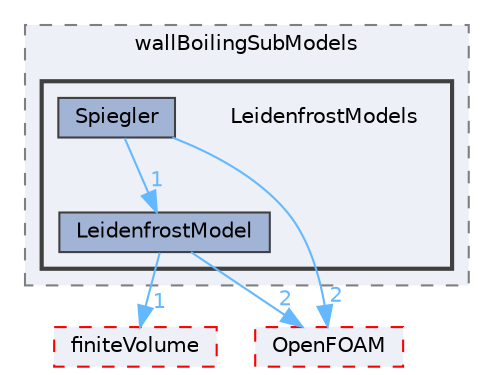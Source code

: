 digraph "src/phaseSystemModels/reactingEuler/multiphaseSystem/derivedFvPatchFields/wallBoilingSubModels/LeidenfrostModels"
{
 // LATEX_PDF_SIZE
  bgcolor="transparent";
  edge [fontname=Helvetica,fontsize=10,labelfontname=Helvetica,labelfontsize=10];
  node [fontname=Helvetica,fontsize=10,shape=box,height=0.2,width=0.4];
  compound=true
  subgraph clusterdir_ea8b62f2044edae098ab01ad23036473 {
    graph [ bgcolor="#edf0f7", pencolor="grey50", label="wallBoilingSubModels", fontname=Helvetica,fontsize=10 style="filled,dashed", URL="dir_ea8b62f2044edae098ab01ad23036473.html",tooltip=""]
  subgraph clusterdir_c245eb60cd101b8b28dd82edae500ab6 {
    graph [ bgcolor="#edf0f7", pencolor="grey25", label="", fontname=Helvetica,fontsize=10 style="filled,bold", URL="dir_c245eb60cd101b8b28dd82edae500ab6.html",tooltip=""]
    dir_c245eb60cd101b8b28dd82edae500ab6 [shape=plaintext, label="LeidenfrostModels"];
  dir_6547c36e7b1d18459817e79f589b6f06 [label="LeidenfrostModel", fillcolor="#a2b4d6", color="grey25", style="filled", URL="dir_6547c36e7b1d18459817e79f589b6f06.html",tooltip=""];
  dir_4fa269742152e428f863954e0a732842 [label="Spiegler", fillcolor="#a2b4d6", color="grey25", style="filled", URL="dir_4fa269742152e428f863954e0a732842.html",tooltip=""];
  }
  }
  dir_9bd15774b555cf7259a6fa18f99fe99b [label="finiteVolume", fillcolor="#edf0f7", color="red", style="filled,dashed", URL="dir_9bd15774b555cf7259a6fa18f99fe99b.html",tooltip=""];
  dir_c5473ff19b20e6ec4dfe5c310b3778a8 [label="OpenFOAM", fillcolor="#edf0f7", color="red", style="filled,dashed", URL="dir_c5473ff19b20e6ec4dfe5c310b3778a8.html",tooltip=""];
  dir_6547c36e7b1d18459817e79f589b6f06->dir_9bd15774b555cf7259a6fa18f99fe99b [headlabel="1", labeldistance=1.5 headhref="dir_002134_001387.html" href="dir_002134_001387.html" color="steelblue1" fontcolor="steelblue1"];
  dir_6547c36e7b1d18459817e79f589b6f06->dir_c5473ff19b20e6ec4dfe5c310b3778a8 [headlabel="2", labeldistance=1.5 headhref="dir_002134_002695.html" href="dir_002134_002695.html" color="steelblue1" fontcolor="steelblue1"];
  dir_4fa269742152e428f863954e0a732842->dir_6547c36e7b1d18459817e79f589b6f06 [headlabel="1", labeldistance=1.5 headhref="dir_003711_002134.html" href="dir_003711_002134.html" color="steelblue1" fontcolor="steelblue1"];
  dir_4fa269742152e428f863954e0a732842->dir_c5473ff19b20e6ec4dfe5c310b3778a8 [headlabel="2", labeldistance=1.5 headhref="dir_003711_002695.html" href="dir_003711_002695.html" color="steelblue1" fontcolor="steelblue1"];
}
